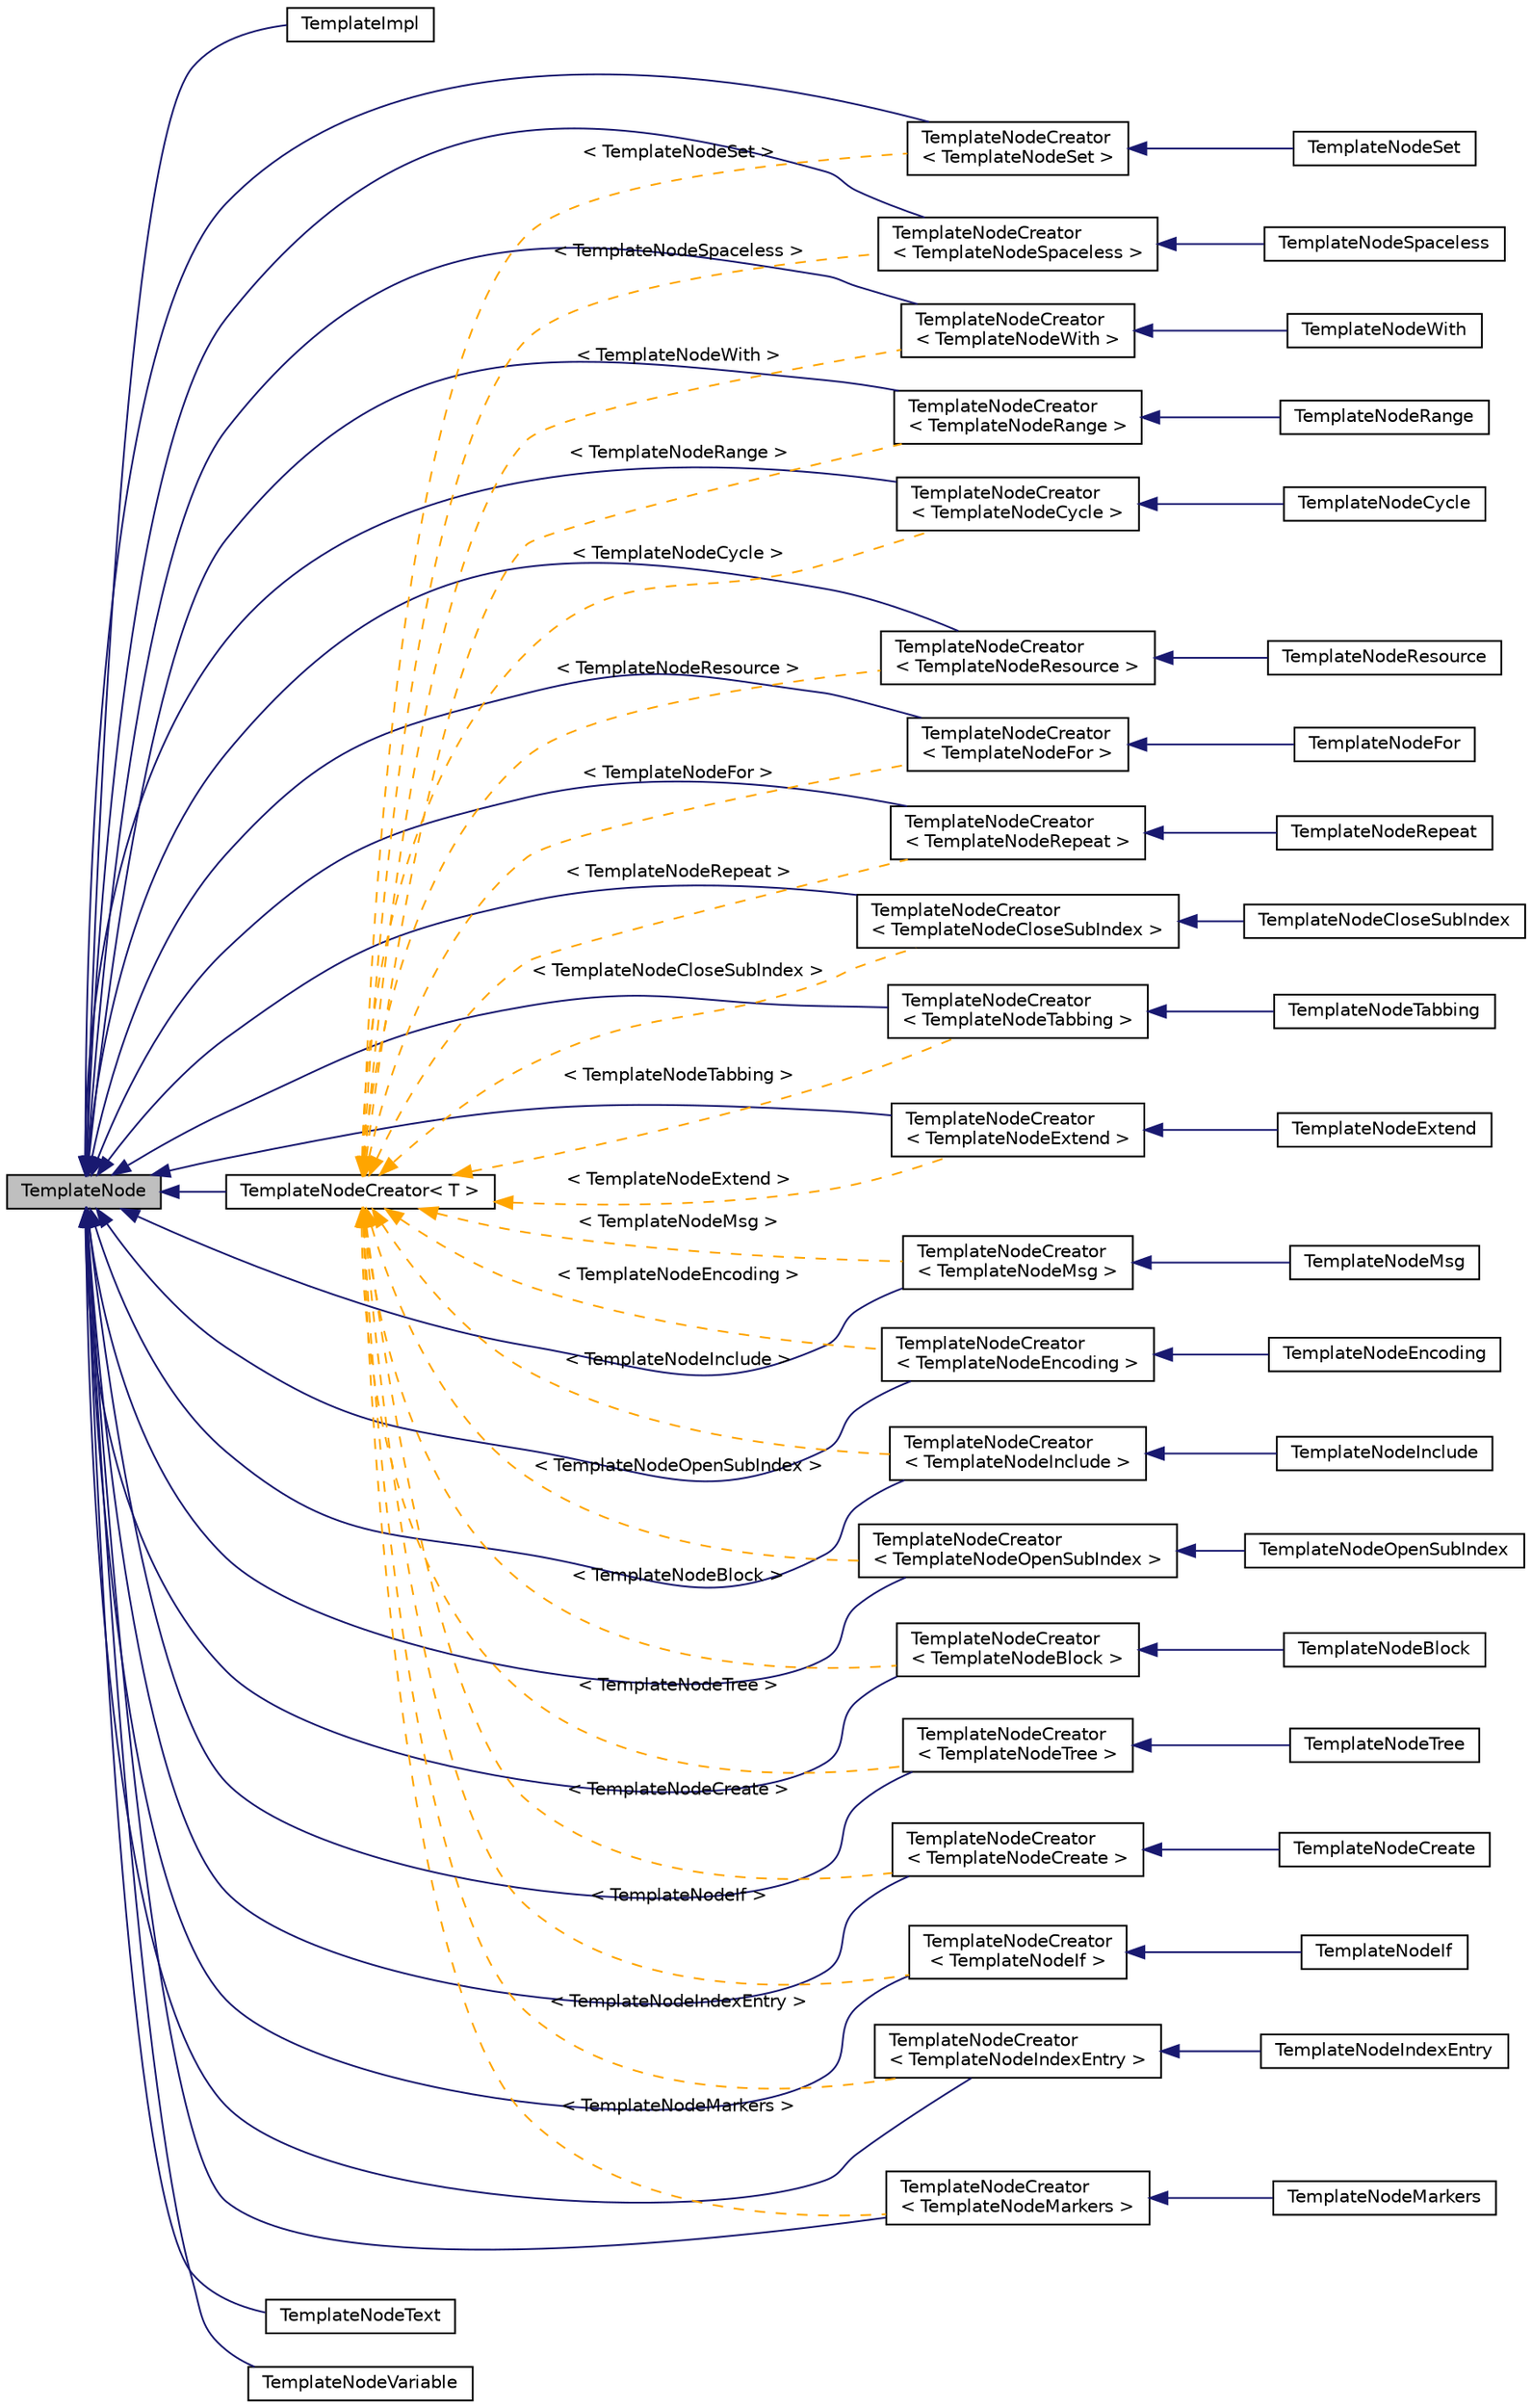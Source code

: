 digraph "TemplateNode"
{
 // INTERACTIVE_SVG=YES
 // LATEX_PDF_SIZE
  edge [fontname="Helvetica",fontsize="10",labelfontname="Helvetica",labelfontsize="10"];
  node [fontname="Helvetica",fontsize="10",shape=record];
  rankdir="LR";
  Node1 [label="TemplateNode",height=0.2,width=0.4,color="black", fillcolor="grey75", style="filled", fontcolor="black",tooltip="Base class of all nodes in a template's AST"];
  Node1 -> Node2 [dir="back",color="midnightblue",fontsize="10",style="solid",fontname="Helvetica"];
  Node2 [label="TemplateImpl",height=0.2,width=0.4,color="black", fillcolor="white", style="filled",URL="$d6/d07/class_template_impl.html",tooltip="Internal class representing the implementation of a template"];
  Node1 -> Node3 [dir="back",color="midnightblue",fontsize="10",style="solid",fontname="Helvetica"];
  Node3 [label="TemplateNodeCreator\< T \>",height=0.2,width=0.4,color="black", fillcolor="white", style="filled",URL="$d8/d78/class_template_node_creator.html",tooltip="Helper class for creating template AST tag nodes and returning the template for a given node."];
  Node3 -> Node4 [dir="back",color="orange",fontsize="10",style="dashed",label=" \< TemplateNodeFor \>" ,fontname="Helvetica"];
  Node4 [label="TemplateNodeCreator\l\< TemplateNodeFor \>",height=0.2,width=0.4,color="black", fillcolor="white", style="filled",URL="$d8/d78/class_template_node_creator.html",tooltip=" "];
  Node4 -> Node5 [dir="back",color="midnightblue",fontsize="10",style="solid",fontname="Helvetica"];
  Node5 [label="TemplateNodeFor",height=0.2,width=0.4,color="black", fillcolor="white", style="filled",URL="$d5/da1/class_template_node_for.html",tooltip="Class representing a 'for' tag in a template"];
  Node3 -> Node6 [dir="back",color="orange",fontsize="10",style="dashed",label=" \< TemplateNodeCycle \>" ,fontname="Helvetica"];
  Node6 [label="TemplateNodeCreator\l\< TemplateNodeCycle \>",height=0.2,width=0.4,color="black", fillcolor="white", style="filled",URL="$d8/d78/class_template_node_creator.html",tooltip=" "];
  Node6 -> Node7 [dir="back",color="midnightblue",fontsize="10",style="solid",fontname="Helvetica"];
  Node7 [label="TemplateNodeCycle",height=0.2,width=0.4,color="black", fillcolor="white", style="filled",URL="$d3/d37/class_template_node_cycle.html",tooltip="Class representing an 'cycle' tag in a template"];
  Node3 -> Node8 [dir="back",color="orange",fontsize="10",style="dashed",label=" \< TemplateNodeRepeat \>" ,fontname="Helvetica"];
  Node8 [label="TemplateNodeCreator\l\< TemplateNodeRepeat \>",height=0.2,width=0.4,color="black", fillcolor="white", style="filled",URL="$d8/d78/class_template_node_creator.html",tooltip=" "];
  Node8 -> Node9 [dir="back",color="midnightblue",fontsize="10",style="solid",fontname="Helvetica"];
  Node9 [label="TemplateNodeRepeat",height=0.2,width=0.4,color="black", fillcolor="white", style="filled",URL="$db/d54/class_template_node_repeat.html",tooltip="Class representing a 'for' tag in a template"];
  Node3 -> Node10 [dir="back",color="orange",fontsize="10",style="dashed",label=" \< TemplateNodeSet \>" ,fontname="Helvetica"];
  Node10 [label="TemplateNodeCreator\l\< TemplateNodeSet \>",height=0.2,width=0.4,color="black", fillcolor="white", style="filled",URL="$d8/d78/class_template_node_creator.html",tooltip=" "];
  Node10 -> Node11 [dir="back",color="midnightblue",fontsize="10",style="solid",fontname="Helvetica"];
  Node11 [label="TemplateNodeSet",height=0.2,width=0.4,color="black", fillcolor="white", style="filled",URL="$d3/d86/class_template_node_set.html",tooltip="Class representing an 'set' tag in a template"];
  Node3 -> Node12 [dir="back",color="orange",fontsize="10",style="dashed",label=" \< TemplateNodeTabbing \>" ,fontname="Helvetica"];
  Node12 [label="TemplateNodeCreator\l\< TemplateNodeTabbing \>",height=0.2,width=0.4,color="black", fillcolor="white", style="filled",URL="$d8/d78/class_template_node_creator.html",tooltip=" "];
  Node12 -> Node13 [dir="back",color="midnightblue",fontsize="10",style="solid",fontname="Helvetica"];
  Node13 [label="TemplateNodeTabbing",height=0.2,width=0.4,color="black", fillcolor="white", style="filled",URL="$da/da1/class_template_node_tabbing.html",tooltip="Class representing an 'tabbing' tag in a template"];
  Node3 -> Node14 [dir="back",color="orange",fontsize="10",style="dashed",label=" \< TemplateNodeExtend \>" ,fontname="Helvetica"];
  Node14 [label="TemplateNodeCreator\l\< TemplateNodeExtend \>",height=0.2,width=0.4,color="black", fillcolor="white", style="filled",URL="$d8/d78/class_template_node_creator.html",tooltip=" "];
  Node14 -> Node15 [dir="back",color="midnightblue",fontsize="10",style="solid",fontname="Helvetica"];
  Node15 [label="TemplateNodeExtend",height=0.2,width=0.4,color="black", fillcolor="white", style="filled",URL="$d0/d21/class_template_node_extend.html",tooltip="Class representing a 'extend' tag in a template"];
  Node3 -> Node16 [dir="back",color="orange",fontsize="10",style="dashed",label=" \< TemplateNodeWith \>" ,fontname="Helvetica"];
  Node16 [label="TemplateNodeCreator\l\< TemplateNodeWith \>",height=0.2,width=0.4,color="black", fillcolor="white", style="filled",URL="$d8/d78/class_template_node_creator.html",tooltip=" "];
  Node16 -> Node17 [dir="back",color="midnightblue",fontsize="10",style="solid",fontname="Helvetica"];
  Node17 [label="TemplateNodeWith",height=0.2,width=0.4,color="black", fillcolor="white", style="filled",URL="$d6/df7/class_template_node_with.html",tooltip="Class representing an 'with' tag in a template"];
  Node3 -> Node18 [dir="back",color="orange",fontsize="10",style="dashed",label=" \< TemplateNodeCloseSubIndex \>" ,fontname="Helvetica"];
  Node18 [label="TemplateNodeCreator\l\< TemplateNodeCloseSubIndex \>",height=0.2,width=0.4,color="black", fillcolor="white", style="filled",URL="$d8/d78/class_template_node_creator.html",tooltip=" "];
  Node18 -> Node19 [dir="back",color="midnightblue",fontsize="10",style="solid",fontname="Helvetica"];
  Node19 [label="TemplateNodeCloseSubIndex",height=0.2,width=0.4,color="black", fillcolor="white", style="filled",URL="$dd/dff/class_template_node_close_sub_index.html",tooltip="Class representing an 'closesubindex' tag in a template"];
  Node3 -> Node20 [dir="back",color="orange",fontsize="10",style="dashed",label=" \< TemplateNodeRange \>" ,fontname="Helvetica"];
  Node20 [label="TemplateNodeCreator\l\< TemplateNodeRange \>",height=0.2,width=0.4,color="black", fillcolor="white", style="filled",URL="$d8/d78/class_template_node_creator.html",tooltip=" "];
  Node20 -> Node21 [dir="back",color="midnightblue",fontsize="10",style="solid",fontname="Helvetica"];
  Node21 [label="TemplateNodeRange",height=0.2,width=0.4,color="black", fillcolor="white", style="filled",URL="$d6/d83/class_template_node_range.html",tooltip="Class representing a 'range' tag in a template"];
  Node3 -> Node22 [dir="back",color="orange",fontsize="10",style="dashed",label=" \< TemplateNodeResource \>" ,fontname="Helvetica"];
  Node22 [label="TemplateNodeCreator\l\< TemplateNodeResource \>",height=0.2,width=0.4,color="black", fillcolor="white", style="filled",URL="$d8/d78/class_template_node_creator.html",tooltip=" "];
  Node22 -> Node23 [dir="back",color="midnightblue",fontsize="10",style="solid",fontname="Helvetica"];
  Node23 [label="TemplateNodeResource",height=0.2,width=0.4,color="black", fillcolor="white", style="filled",URL="$d8/d57/class_template_node_resource.html",tooltip="Class representing an 'markers' tag in a template"];
  Node3 -> Node24 [dir="back",color="orange",fontsize="10",style="dashed",label=" \< TemplateNodeIndexEntry \>" ,fontname="Helvetica"];
  Node24 [label="TemplateNodeCreator\l\< TemplateNodeIndexEntry \>",height=0.2,width=0.4,color="black", fillcolor="white", style="filled",URL="$d8/d78/class_template_node_creator.html",tooltip=" "];
  Node24 -> Node25 [dir="back",color="midnightblue",fontsize="10",style="solid",fontname="Helvetica"];
  Node25 [label="TemplateNodeIndexEntry",height=0.2,width=0.4,color="black", fillcolor="white", style="filled",URL="$da/ddd/class_template_node_index_entry.html",tooltip="Class representing an 'indexentry' tag in a template"];
  Node3 -> Node26 [dir="back",color="orange",fontsize="10",style="dashed",label=" \< TemplateNodeInclude \>" ,fontname="Helvetica"];
  Node26 [label="TemplateNodeCreator\l\< TemplateNodeInclude \>",height=0.2,width=0.4,color="black", fillcolor="white", style="filled",URL="$d8/d78/class_template_node_creator.html",tooltip=" "];
  Node26 -> Node27 [dir="back",color="midnightblue",fontsize="10",style="solid",fontname="Helvetica"];
  Node27 [label="TemplateNodeInclude",height=0.2,width=0.4,color="black", fillcolor="white", style="filled",URL="$da/d4b/class_template_node_include.html",tooltip="Class representing an 'include' tag in a template"];
  Node3 -> Node28 [dir="back",color="orange",fontsize="10",style="dashed",label=" \< TemplateNodeCreate \>" ,fontname="Helvetica"];
  Node28 [label="TemplateNodeCreator\l\< TemplateNodeCreate \>",height=0.2,width=0.4,color="black", fillcolor="white", style="filled",URL="$d8/d78/class_template_node_creator.html",tooltip=" "];
  Node28 -> Node29 [dir="back",color="midnightblue",fontsize="10",style="solid",fontname="Helvetica"];
  Node29 [label="TemplateNodeCreate",height=0.2,width=0.4,color="black", fillcolor="white", style="filled",URL="$d5/dcd/class_template_node_create.html",tooltip="Class representing an 'create' tag in a template"];
  Node3 -> Node30 [dir="back",color="orange",fontsize="10",style="dashed",label=" \< TemplateNodeOpenSubIndex \>" ,fontname="Helvetica"];
  Node30 [label="TemplateNodeCreator\l\< TemplateNodeOpenSubIndex \>",height=0.2,width=0.4,color="black", fillcolor="white", style="filled",URL="$d8/d78/class_template_node_creator.html",tooltip=" "];
  Node30 -> Node31 [dir="back",color="midnightblue",fontsize="10",style="solid",fontname="Helvetica"];
  Node31 [label="TemplateNodeOpenSubIndex",height=0.2,width=0.4,color="black", fillcolor="white", style="filled",URL="$d6/d20/class_template_node_open_sub_index.html",tooltip="Class representing an 'opensubindex' tag in a template"];
  Node3 -> Node32 [dir="back",color="orange",fontsize="10",style="dashed",label=" \< TemplateNodeIf \>" ,fontname="Helvetica"];
  Node32 [label="TemplateNodeCreator\l\< TemplateNodeIf \>",height=0.2,width=0.4,color="black", fillcolor="white", style="filled",URL="$d8/d78/class_template_node_creator.html",tooltip=" "];
  Node32 -> Node33 [dir="back",color="midnightblue",fontsize="10",style="solid",fontname="Helvetica"];
  Node33 [label="TemplateNodeIf",height=0.2,width=0.4,color="black", fillcolor="white", style="filled",URL="$d8/d38/class_template_node_if.html",tooltip="Class representing an 'if' tag in a template"];
  Node3 -> Node34 [dir="back",color="orange",fontsize="10",style="dashed",label=" \< TemplateNodeMsg \>" ,fontname="Helvetica"];
  Node34 [label="TemplateNodeCreator\l\< TemplateNodeMsg \>",height=0.2,width=0.4,color="black", fillcolor="white", style="filled",URL="$d8/d78/class_template_node_creator.html",tooltip=" "];
  Node34 -> Node35 [dir="back",color="midnightblue",fontsize="10",style="solid",fontname="Helvetica"];
  Node35 [label="TemplateNodeMsg",height=0.2,width=0.4,color="black", fillcolor="white", style="filled",URL="$d4/d50/class_template_node_msg.html",tooltip="Class representing an 'markers' tag in a template"];
  Node3 -> Node36 [dir="back",color="orange",fontsize="10",style="dashed",label=" \< TemplateNodeEncoding \>" ,fontname="Helvetica"];
  Node36 [label="TemplateNodeCreator\l\< TemplateNodeEncoding \>",height=0.2,width=0.4,color="black", fillcolor="white", style="filled",URL="$d8/d78/class_template_node_creator.html",tooltip=" "];
  Node36 -> Node37 [dir="back",color="midnightblue",fontsize="10",style="solid",fontname="Helvetica"];
  Node37 [label="TemplateNodeEncoding",height=0.2,width=0.4,color="black", fillcolor="white", style="filled",URL="$d3/d38/class_template_node_encoding.html",tooltip="Class representing the 'encoding' tag in a template"];
  Node3 -> Node38 [dir="back",color="orange",fontsize="10",style="dashed",label=" \< TemplateNodeSpaceless \>" ,fontname="Helvetica"];
  Node38 [label="TemplateNodeCreator\l\< TemplateNodeSpaceless \>",height=0.2,width=0.4,color="black", fillcolor="white", style="filled",URL="$d8/d78/class_template_node_creator.html",tooltip=" "];
  Node38 -> Node39 [dir="back",color="midnightblue",fontsize="10",style="solid",fontname="Helvetica"];
  Node39 [label="TemplateNodeSpaceless",height=0.2,width=0.4,color="black", fillcolor="white", style="filled",URL="$df/dc6/class_template_node_spaceless.html",tooltip="Class representing an 'spaceless' tag in a template"];
  Node3 -> Node40 [dir="back",color="orange",fontsize="10",style="dashed",label=" \< TemplateNodeMarkers \>" ,fontname="Helvetica"];
  Node40 [label="TemplateNodeCreator\l\< TemplateNodeMarkers \>",height=0.2,width=0.4,color="black", fillcolor="white", style="filled",URL="$d8/d78/class_template_node_creator.html",tooltip=" "];
  Node40 -> Node41 [dir="back",color="midnightblue",fontsize="10",style="solid",fontname="Helvetica"];
  Node41 [label="TemplateNodeMarkers",height=0.2,width=0.4,color="black", fillcolor="white", style="filled",URL="$d9/d8f/class_template_node_markers.html",tooltip="Class representing an 'markers' tag in a template"];
  Node3 -> Node42 [dir="back",color="orange",fontsize="10",style="dashed",label=" \< TemplateNodeTree \>" ,fontname="Helvetica"];
  Node42 [label="TemplateNodeCreator\l\< TemplateNodeTree \>",height=0.2,width=0.4,color="black", fillcolor="white", style="filled",URL="$d8/d78/class_template_node_creator.html",tooltip=" "];
  Node42 -> Node43 [dir="back",color="midnightblue",fontsize="10",style="solid",fontname="Helvetica"];
  Node43 [label="TemplateNodeTree",height=0.2,width=0.4,color="black", fillcolor="white", style="filled",URL="$d8/d31/class_template_node_tree.html",tooltip="Class representing an 'tree' tag in a template"];
  Node3 -> Node44 [dir="back",color="orange",fontsize="10",style="dashed",label=" \< TemplateNodeBlock \>" ,fontname="Helvetica"];
  Node44 [label="TemplateNodeCreator\l\< TemplateNodeBlock \>",height=0.2,width=0.4,color="black", fillcolor="white", style="filled",URL="$d8/d78/class_template_node_creator.html",tooltip=" "];
  Node44 -> Node45 [dir="back",color="midnightblue",fontsize="10",style="solid",fontname="Helvetica"];
  Node45 [label="TemplateNodeBlock",height=0.2,width=0.4,color="black", fillcolor="white", style="filled",URL="$d2/de0/class_template_node_block.html",tooltip="Class representing a 'block' tag in a template"];
  Node1 -> Node44 [dir="back",color="midnightblue",fontsize="10",style="solid",fontname="Helvetica"];
  Node1 -> Node18 [dir="back",color="midnightblue",fontsize="10",style="solid",fontname="Helvetica"];
  Node1 -> Node28 [dir="back",color="midnightblue",fontsize="10",style="solid",fontname="Helvetica"];
  Node1 -> Node6 [dir="back",color="midnightblue",fontsize="10",style="solid",fontname="Helvetica"];
  Node1 -> Node36 [dir="back",color="midnightblue",fontsize="10",style="solid",fontname="Helvetica"];
  Node1 -> Node14 [dir="back",color="midnightblue",fontsize="10",style="solid",fontname="Helvetica"];
  Node1 -> Node4 [dir="back",color="midnightblue",fontsize="10",style="solid",fontname="Helvetica"];
  Node1 -> Node32 [dir="back",color="midnightblue",fontsize="10",style="solid",fontname="Helvetica"];
  Node1 -> Node26 [dir="back",color="midnightblue",fontsize="10",style="solid",fontname="Helvetica"];
  Node1 -> Node24 [dir="back",color="midnightblue",fontsize="10",style="solid",fontname="Helvetica"];
  Node1 -> Node40 [dir="back",color="midnightblue",fontsize="10",style="solid",fontname="Helvetica"];
  Node1 -> Node34 [dir="back",color="midnightblue",fontsize="10",style="solid",fontname="Helvetica"];
  Node1 -> Node30 [dir="back",color="midnightblue",fontsize="10",style="solid",fontname="Helvetica"];
  Node1 -> Node20 [dir="back",color="midnightblue",fontsize="10",style="solid",fontname="Helvetica"];
  Node1 -> Node8 [dir="back",color="midnightblue",fontsize="10",style="solid",fontname="Helvetica"];
  Node1 -> Node22 [dir="back",color="midnightblue",fontsize="10",style="solid",fontname="Helvetica"];
  Node1 -> Node10 [dir="back",color="midnightblue",fontsize="10",style="solid",fontname="Helvetica"];
  Node1 -> Node38 [dir="back",color="midnightblue",fontsize="10",style="solid",fontname="Helvetica"];
  Node1 -> Node12 [dir="back",color="midnightblue",fontsize="10",style="solid",fontname="Helvetica"];
  Node1 -> Node42 [dir="back",color="midnightblue",fontsize="10",style="solid",fontname="Helvetica"];
  Node1 -> Node16 [dir="back",color="midnightblue",fontsize="10",style="solid",fontname="Helvetica"];
  Node1 -> Node46 [dir="back",color="midnightblue",fontsize="10",style="solid",fontname="Helvetica"];
  Node46 [label="TemplateNodeText",height=0.2,width=0.4,color="black", fillcolor="white", style="filled",URL="$d9/daf/class_template_node_text.html",tooltip="Class representing a piece of plain text in a template"];
  Node1 -> Node47 [dir="back",color="midnightblue",fontsize="10",style="solid",fontname="Helvetica"];
  Node47 [label="TemplateNodeVariable",height=0.2,width=0.4,color="black", fillcolor="white", style="filled",URL="$d9/d06/class_template_node_variable.html",tooltip="Class representing a variable in a template"];
}

